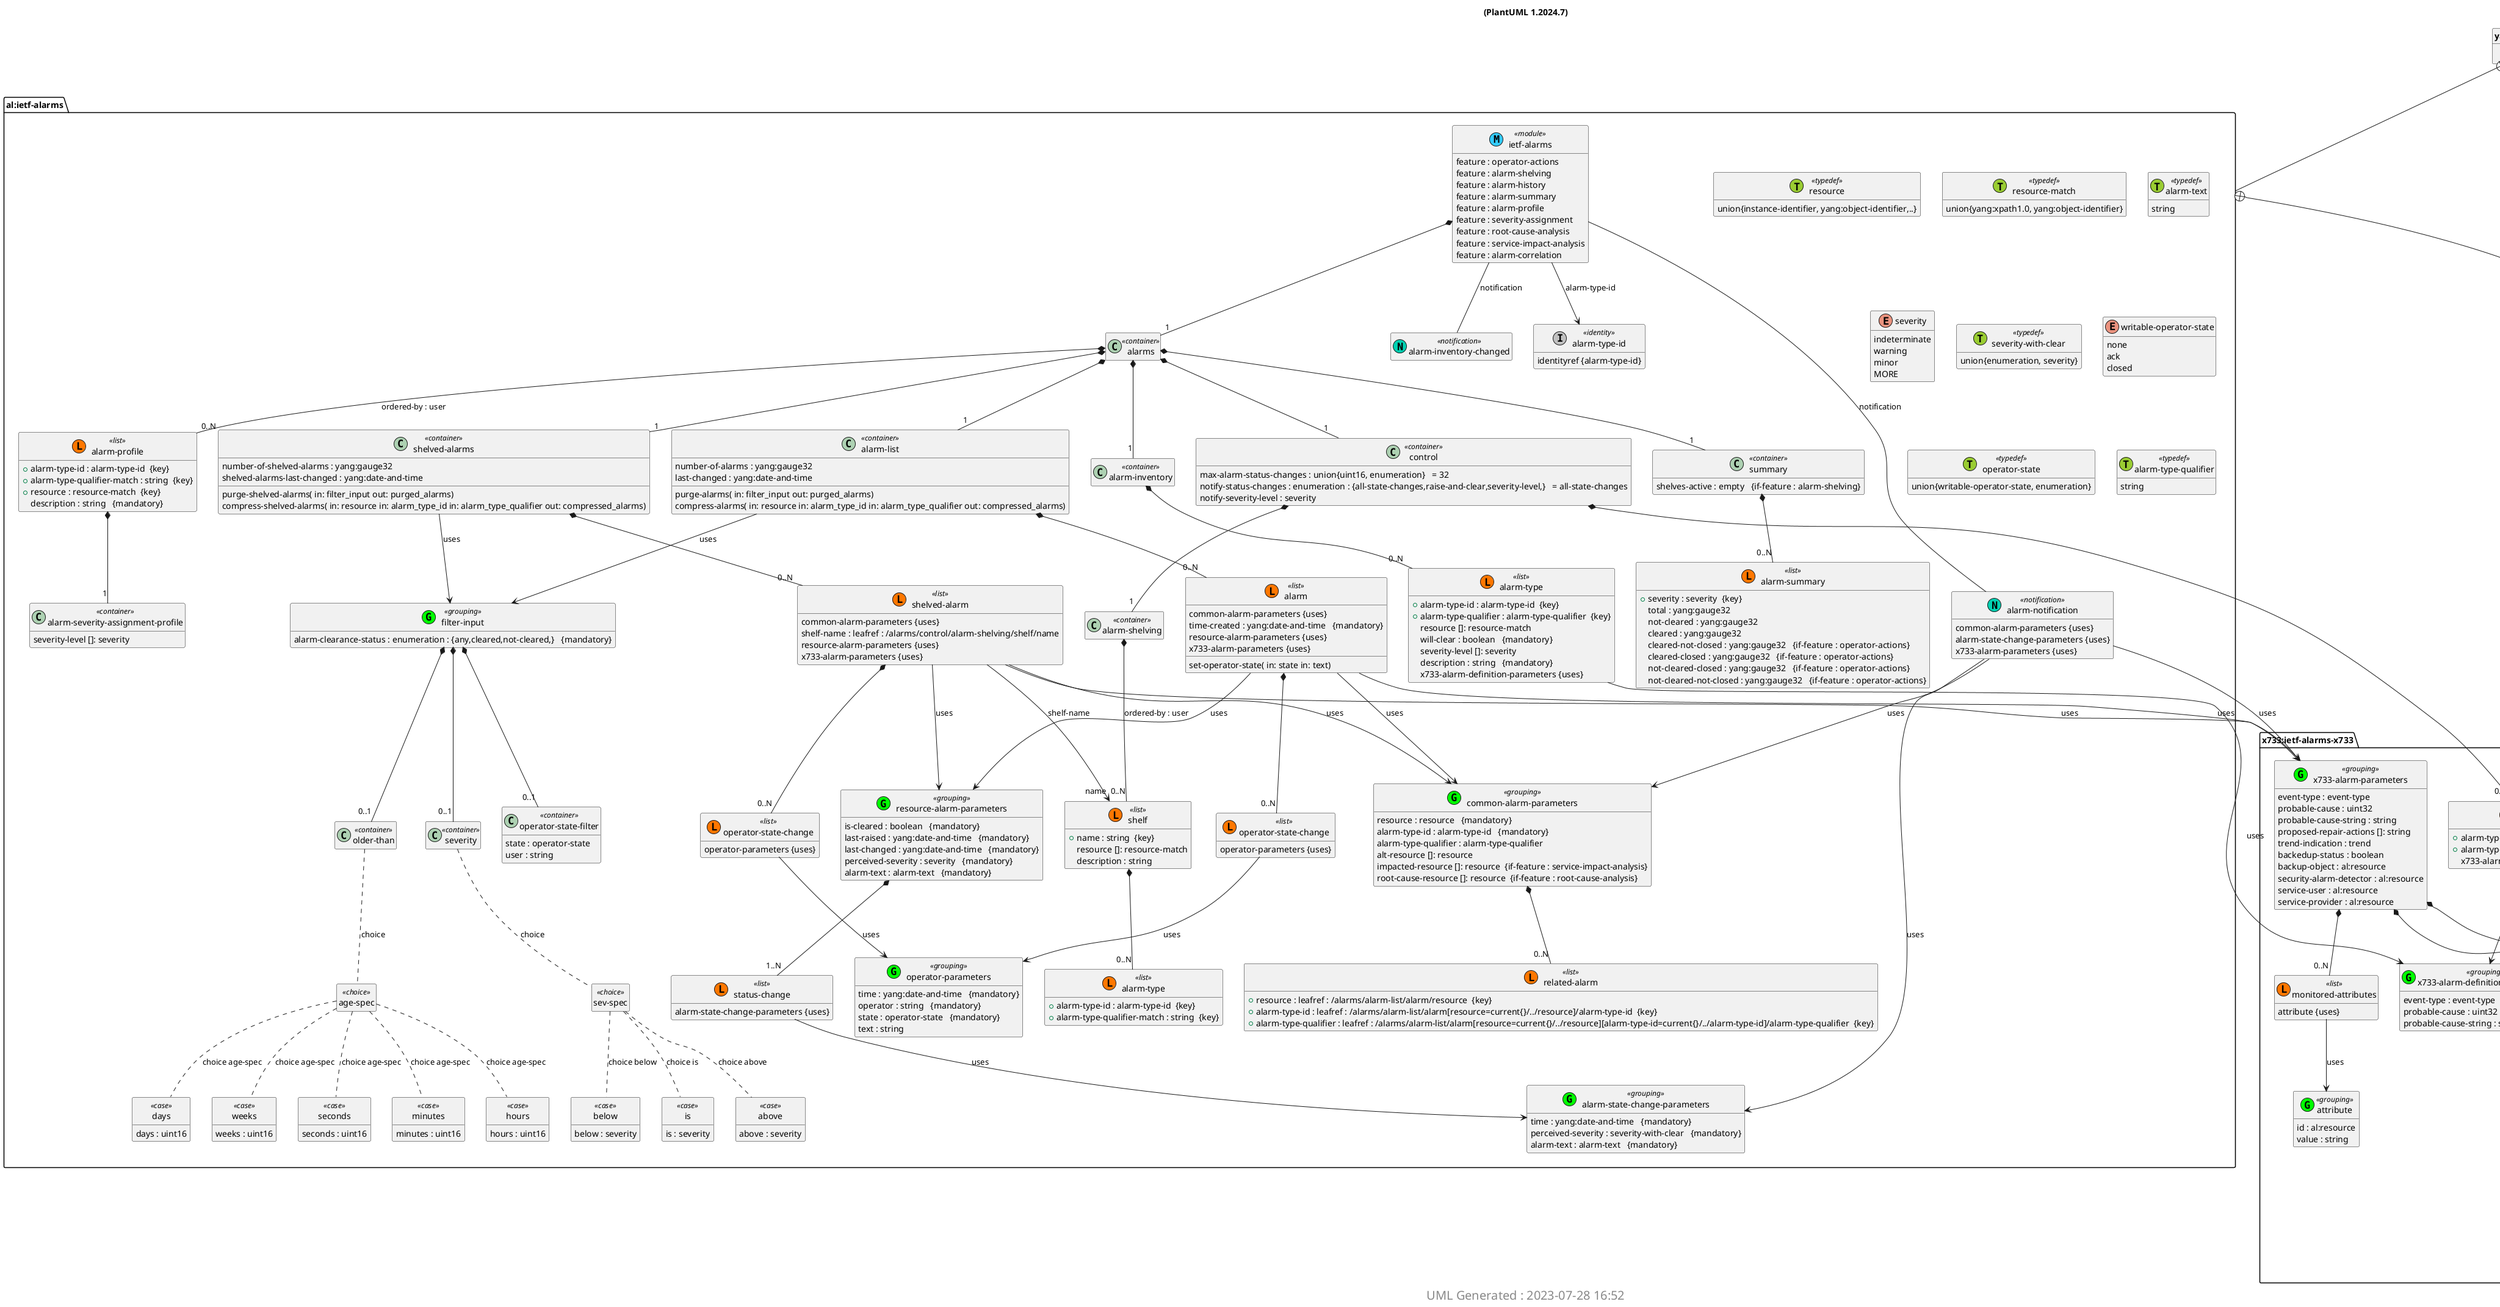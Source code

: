'Download plantuml from http://plantuml.sourceforge.net/ 
'Generate png with java -jar plantuml.jar <file> 
'Output in img/<module>.png 
'If Java spits out memory error increase heap size with java -Xmx1024m  -jar plantuml.jar <file> 
@startuml img/%filename() (PlantUML %version()).png 
hide empty fields 
hide empty methods 
hide <<case>> circle
hide <<augment>> circle
hide <<choice>> circle
hide <<leafref>> stereotype
hide <<leafref>> circle
page 1x1 
Title %filename() (PlantUML %version()) 
package "yang:ietf-yang-types" as yang_ietf_yang_types { 
} 
package "al:ietf-alarms" as al_ietf_alarms { 
} 
package "al:ietf-alarms" as al_ietf_alarms { 
class "ietf-alarms" as ietf_alarms << (M, #33CCFF) module>> 
ietf_alarms : feature : operator-actions 
ietf_alarms : feature : alarm-shelving 
ietf_alarms : feature : alarm-history 
ietf_alarms : feature : alarm-summary 
ietf_alarms : feature : alarm-profile 
ietf_alarms : feature : severity-assignment 
ietf_alarms : feature : root-cause-analysis 
ietf_alarms : feature : service-impact-analysis 
ietf_alarms : feature : alarm-correlation 
class "resource" as resource << (T, YellowGreen) typedef>>
resource : union{instance-identifier, yang:object-identifier,..}
class "resource-match" as resource_match << (T, YellowGreen) typedef>>
resource_match : union{yang:xpath1.0, yang:object-identifier}
class "alarm-text" as alarm_text << (T, YellowGreen) typedef>>
alarm_text : string
enum "severity" as ietf_alarms_I_severity {
indeterminate
warning
minor
MORE
}
class "severity-with-clear" as severity_with_clear << (T, YellowGreen) typedef>>
severity_with_clear : union{enumeration, severity}
enum "writable-operator-state" as ietf_alarms_I_writable_operator_state {
none
ack
closed
}
class "operator-state" as operator_state << (T, YellowGreen) typedef>>
operator_state : union{writable-operator-state, enumeration}
class "alarm-type-id" as alarm_type_id << (T, YellowGreen) typedef>>
alarm_type_id : identityref {alarm-type-id}
class "alarm-type-qualifier" as alarm_type_qualifier << (T, YellowGreen) typedef>>
alarm_type_qualifier : string
class "common-alarm-parameters" as ietf_alarms_I_common_alarm_parameters_grouping <<(G,Lime) grouping>> 
ietf_alarms_I_common_alarm_parameters_grouping : resource : resource   {mandatory}
ietf_alarms_I_common_alarm_parameters_grouping : alarm-type-id : alarm-type-id   {mandatory}
ietf_alarms_I_common_alarm_parameters_grouping : alarm-type-qualifier : alarm-type-qualifier  
ietf_alarms_I_common_alarm_parameters_grouping : alt-resource []: resource 
class "related-alarm" as ietf_alarms_I_common_alarm_parameters_I_related_alarm << (L, #FF7700) list>> 
ietf_alarms_I_common_alarm_parameters_grouping *-- "0..N" ietf_alarms_I_common_alarm_parameters_I_related_alarm 
ietf_alarms_I_common_alarm_parameters_I_related_alarm : +resource : leafref : /alarms/alarm-list/alarm/resource  {key} 
ietf_alarms_I_common_alarm_parameters_I_related_alarm : +alarm-type-id : leafref : /alarms/alarm-list/alarm[resource=current{}/../resource]/alarm-type-id  {key} 
ietf_alarms_I_common_alarm_parameters_I_related_alarm : +alarm-type-qualifier : leafref : /alarms/alarm-list/alarm[resource=current{}/../resource][alarm-type-id=current{}/../alarm-type-id]/alarm-type-qualifier  {key} 
ietf_alarms_I_common_alarm_parameters_grouping : impacted-resource []: resource  {if-feature : service-impact-analysis}
ietf_alarms_I_common_alarm_parameters_grouping : root-cause-resource []: resource  {if-feature : root-cause-analysis}
class "alarm-state-change-parameters" as ietf_alarms_I_alarm_state_change_parameters_grouping <<(G,Lime) grouping>> 
ietf_alarms_I_alarm_state_change_parameters_grouping : time : yang:date-and-time   {mandatory}
ietf_alarms_I_alarm_state_change_parameters_grouping : perceived-severity : severity-with-clear   {mandatory}
ietf_alarms_I_alarm_state_change_parameters_grouping : alarm-text : alarm-text   {mandatory}
class "operator-parameters" as ietf_alarms_I_operator_parameters_grouping <<(G,Lime) grouping>> 
ietf_alarms_I_operator_parameters_grouping : time : yang:date-and-time   {mandatory}
ietf_alarms_I_operator_parameters_grouping : operator : string   {mandatory}
ietf_alarms_I_operator_parameters_grouping : state : operator-state   {mandatory}
ietf_alarms_I_operator_parameters_grouping : text : string  
class "resource-alarm-parameters" as ietf_alarms_I_resource_alarm_parameters_grouping <<(G,Lime) grouping>> 
ietf_alarms_I_resource_alarm_parameters_grouping : is-cleared : boolean   {mandatory}
ietf_alarms_I_resource_alarm_parameters_grouping : last-raised : yang:date-and-time   {mandatory}
ietf_alarms_I_resource_alarm_parameters_grouping : last-changed : yang:date-and-time   {mandatory}
ietf_alarms_I_resource_alarm_parameters_grouping : perceived-severity : severity   {mandatory}
ietf_alarms_I_resource_alarm_parameters_grouping : alarm-text : alarm-text   {mandatory}
class "status-change" as ietf_alarms_I_resource_alarm_parameters_I_status_change << (L, #FF7700) list>> 
ietf_alarms_I_resource_alarm_parameters_grouping *-- "1..N" ietf_alarms_I_resource_alarm_parameters_I_status_change 
ietf_alarms_I_resource_alarm_parameters_I_status_change : alarm-state-change-parameters {uses} 
class "filter-input" as ietf_alarms_I_filter_input_grouping <<(G,Lime) grouping>> 
ietf_alarms_I_filter_input_grouping : alarm-clearance-status : enumeration : {any,cleared,not-cleared,}   {mandatory}
class "older-than" as  ietf_alarms_I_filter_input_I_older_than <<container>> 
ietf_alarms_I_filter_input_grouping *-- "0..1" ietf_alarms_I_filter_input_I_older_than 
class "age-spec" as ietf_alarms_I_filter_input_I_older_than_I_age_spec <<choice>> 
ietf_alarms_I_filter_input_I_older_than .. ietf_alarms_I_filter_input_I_older_than_I_age_spec : choice 
class "seconds" as ietf_alarms_I_filter_input_I_older_than_I_age_spec_I_seconds_case <<case>>
ietf_alarms_I_filter_input_I_older_than_I_age_spec .. ietf_alarms_I_filter_input_I_older_than_I_age_spec_I_seconds_case  : choice age-spec
ietf_alarms_I_filter_input_I_older_than_I_age_spec_I_seconds_case : seconds : uint16  
class "minutes" as ietf_alarms_I_filter_input_I_older_than_I_age_spec_I_minutes_case <<case>>
ietf_alarms_I_filter_input_I_older_than_I_age_spec .. ietf_alarms_I_filter_input_I_older_than_I_age_spec_I_minutes_case  : choice age-spec
ietf_alarms_I_filter_input_I_older_than_I_age_spec_I_minutes_case : minutes : uint16  
class "hours" as ietf_alarms_I_filter_input_I_older_than_I_age_spec_I_hours_case <<case>>
ietf_alarms_I_filter_input_I_older_than_I_age_spec .. ietf_alarms_I_filter_input_I_older_than_I_age_spec_I_hours_case  : choice age-spec
ietf_alarms_I_filter_input_I_older_than_I_age_spec_I_hours_case : hours : uint16  
class "days" as ietf_alarms_I_filter_input_I_older_than_I_age_spec_I_days_case <<case>>
ietf_alarms_I_filter_input_I_older_than_I_age_spec .. ietf_alarms_I_filter_input_I_older_than_I_age_spec_I_days_case  : choice age-spec
ietf_alarms_I_filter_input_I_older_than_I_age_spec_I_days_case : days : uint16  
class "weeks" as ietf_alarms_I_filter_input_I_older_than_I_age_spec_I_weeks_case <<case>>
ietf_alarms_I_filter_input_I_older_than_I_age_spec .. ietf_alarms_I_filter_input_I_older_than_I_age_spec_I_weeks_case  : choice age-spec
ietf_alarms_I_filter_input_I_older_than_I_age_spec_I_weeks_case : weeks : uint16  
class "severity" as  ietf_alarms_I_filter_input_I_severity <<container>> 
ietf_alarms_I_filter_input_grouping *-- "0..1" ietf_alarms_I_filter_input_I_severity 
class "sev-spec" as ietf_alarms_I_filter_input_I_severity_I_sev_spec <<choice>> 
ietf_alarms_I_filter_input_I_severity .. ietf_alarms_I_filter_input_I_severity_I_sev_spec : choice 
class "below" as ietf_alarms_I_filter_input_I_severity_I_sev_spec_I_below_case <<case>> 
ietf_alarms_I_filter_input_I_severity_I_sev_spec .. ietf_alarms_I_filter_input_I_severity_I_sev_spec_I_below_case : choice below
ietf_alarms_I_filter_input_I_severity_I_sev_spec_I_below_case : below : severity  
class "is" as ietf_alarms_I_filter_input_I_severity_I_sev_spec_I_is_case <<case>> 
ietf_alarms_I_filter_input_I_severity_I_sev_spec .. ietf_alarms_I_filter_input_I_severity_I_sev_spec_I_is_case : choice is
ietf_alarms_I_filter_input_I_severity_I_sev_spec_I_is_case : is : severity  
class "above" as ietf_alarms_I_filter_input_I_severity_I_sev_spec_I_above_case <<case>> 
ietf_alarms_I_filter_input_I_severity_I_sev_spec .. ietf_alarms_I_filter_input_I_severity_I_sev_spec_I_above_case : choice above
ietf_alarms_I_filter_input_I_severity_I_sev_spec_I_above_case : above : severity  
class "operator-state-filter" as  ietf_alarms_I_filter_input_I_operator_state_filter <<container>> 
ietf_alarms_I_filter_input_grouping *-- "0..1" ietf_alarms_I_filter_input_I_operator_state_filter 
ietf_alarms_I_filter_input_I_operator_state_filter : state : operator-state  
ietf_alarms_I_filter_input_I_operator_state_filter : user : string  
class "alarms" as  ietf_alarms_I_alarms <<container>> 
ietf_alarms *-- "1" ietf_alarms_I_alarms 
class "control" as  ietf_alarms_I_alarms_I_control <<container>> 
ietf_alarms_I_alarms *-- "1" ietf_alarms_I_alarms_I_control 
ietf_alarms_I_alarms_I_control : max-alarm-status-changes : union{uint16, enumeration}   = 32 
ietf_alarms_I_alarms_I_control : notify-status-changes : enumeration : {all-state-changes,raise-and-clear,severity-level,}   = all-state-changes 
ietf_alarms_I_alarms_I_control : notify-severity-level : severity  
class "alarm-shelving" as  ietf_alarms_I_alarms_I_control_I_alarm_shelving <<container>> 
ietf_alarms_I_alarms_I_control *-- "1" ietf_alarms_I_alarms_I_control_I_alarm_shelving 
class "shelf" as ietf_alarms_I_alarms_I_control_I_alarm_shelving_I_shelf << (L, #FF7700) list>> 
ietf_alarms_I_alarms_I_control_I_alarm_shelving *-- "0..N" ietf_alarms_I_alarms_I_control_I_alarm_shelving_I_shelf : ordered-by : user
ietf_alarms_I_alarms_I_control_I_alarm_shelving_I_shelf : +name : string  {key} 
ietf_alarms_I_alarms_I_control_I_alarm_shelving_I_shelf : resource []: resource-match 
class "alarm-type" as ietf_alarms_I_alarms_I_control_I_alarm_shelving_I_shelf_I_alarm_type << (L, #FF7700) list>> 
ietf_alarms_I_alarms_I_control_I_alarm_shelving_I_shelf *-- "0..N" ietf_alarms_I_alarms_I_control_I_alarm_shelving_I_shelf_I_alarm_type 
ietf_alarms_I_alarms_I_control_I_alarm_shelving_I_shelf_I_alarm_type : +alarm-type-id : alarm-type-id  {key} 
ietf_alarms_I_alarms_I_control_I_alarm_shelving_I_shelf_I_alarm_type : +alarm-type-qualifier-match : string  {key} 
ietf_alarms_I_alarms_I_control_I_alarm_shelving_I_shelf : description : string  
class "alarm-inventory" as  ietf_alarms_I_alarms_I_alarm_inventory <<container>> 
ietf_alarms_I_alarms *-- "1" ietf_alarms_I_alarms_I_alarm_inventory 
class "alarm-type" as ietf_alarms_I_alarms_I_alarm_inventory_I_alarm_type << (L, #FF7700) list>> 
ietf_alarms_I_alarms_I_alarm_inventory *-- "0..N" ietf_alarms_I_alarms_I_alarm_inventory_I_alarm_type 
ietf_alarms_I_alarms_I_alarm_inventory_I_alarm_type : +alarm-type-id : alarm-type-id  {key} 
ietf_alarms_I_alarms_I_alarm_inventory_I_alarm_type : +alarm-type-qualifier : alarm-type-qualifier  {key} 
ietf_alarms_I_alarms_I_alarm_inventory_I_alarm_type : resource []: resource-match 
ietf_alarms_I_alarms_I_alarm_inventory_I_alarm_type : will-clear : boolean   {mandatory}
ietf_alarms_I_alarms_I_alarm_inventory_I_alarm_type : severity-level []: severity 
ietf_alarms_I_alarms_I_alarm_inventory_I_alarm_type : description : string   {mandatory}
class "summary" as  ietf_alarms_I_alarms_I_summary <<container>> 
ietf_alarms_I_alarms *-- "1" ietf_alarms_I_alarms_I_summary 
class "alarm-summary" as ietf_alarms_I_alarms_I_summary_I_alarm_summary << (L, #FF7700) list>> 
ietf_alarms_I_alarms_I_summary *-- "0..N" ietf_alarms_I_alarms_I_summary_I_alarm_summary 
ietf_alarms_I_alarms_I_summary_I_alarm_summary : +severity : severity  {key} 
ietf_alarms_I_alarms_I_summary_I_alarm_summary : total : yang:gauge32  
ietf_alarms_I_alarms_I_summary_I_alarm_summary : not-cleared : yang:gauge32  
ietf_alarms_I_alarms_I_summary_I_alarm_summary : cleared : yang:gauge32  
ietf_alarms_I_alarms_I_summary_I_alarm_summary : cleared-not-closed : yang:gauge32   {if-feature : operator-actions}
ietf_alarms_I_alarms_I_summary_I_alarm_summary : cleared-closed : yang:gauge32   {if-feature : operator-actions}
ietf_alarms_I_alarms_I_summary_I_alarm_summary : not-cleared-closed : yang:gauge32   {if-feature : operator-actions}
ietf_alarms_I_alarms_I_summary_I_alarm_summary : not-cleared-not-closed : yang:gauge32   {if-feature : operator-actions}
ietf_alarms_I_alarms_I_summary : shelves-active : empty   {if-feature : alarm-shelving}
class "alarm-list" as  ietf_alarms_I_alarms_I_alarm_list <<container>> 
ietf_alarms_I_alarms *-- "1" ietf_alarms_I_alarms_I_alarm_list 
ietf_alarms_I_alarms_I_alarm_list : number-of-alarms : yang:gauge32  
ietf_alarms_I_alarms_I_alarm_list : last-changed : yang:date-and-time  
class "alarm" as ietf_alarms_I_alarms_I_alarm_list_I_alarm << (L, #FF7700) list>> 
ietf_alarms_I_alarms_I_alarm_list *-- "0..N" ietf_alarms_I_alarms_I_alarm_list_I_alarm 
ietf_alarms_I_alarms_I_alarm_list_I_alarm : common-alarm-parameters {uses} 
ietf_alarms_I_alarms_I_alarm_list_I_alarm : time-created : yang:date-and-time   {mandatory}
ietf_alarms_I_alarms_I_alarm_list_I_alarm : resource-alarm-parameters {uses} 
class "operator-state-change" as ietf_alarms_I_alarms_I_alarm_list_I_alarm_I_operator_state_change << (L, #FF7700) list>> 
ietf_alarms_I_alarms_I_alarm_list_I_alarm *-- "0..N" ietf_alarms_I_alarms_I_alarm_list_I_alarm_I_operator_state_change 
ietf_alarms_I_alarms_I_alarm_list_I_alarm_I_operator_state_change : operator-parameters {uses} 
ietf_alarms_I_alarms_I_alarm_list_I_alarm : set-operator-state( in: state in: text)
ietf_alarms_I_alarms_I_alarm_list : purge-alarms( in: filter_input out: purged_alarms)
ietf_alarms_I_alarms_I_alarm_list : compress-alarms( in: resource in: alarm_type_id in: alarm_type_qualifier out: compressed_alarms)
class "shelved-alarms" as  ietf_alarms_I_alarms_I_shelved_alarms <<container>> 
ietf_alarms_I_alarms *-- "1" ietf_alarms_I_alarms_I_shelved_alarms 
ietf_alarms_I_alarms_I_shelved_alarms : number-of-shelved-alarms : yang:gauge32  
ietf_alarms_I_alarms_I_shelved_alarms : shelved-alarms-last-changed : yang:date-and-time  
class "shelved-alarm" as ietf_alarms_I_alarms_I_shelved_alarms_I_shelved_alarm << (L, #FF7700) list>> 
ietf_alarms_I_alarms_I_shelved_alarms *-- "0..N" ietf_alarms_I_alarms_I_shelved_alarms_I_shelved_alarm 
ietf_alarms_I_alarms_I_shelved_alarms_I_shelved_alarm : common-alarm-parameters {uses} 
ietf_alarms_I_alarms_I_shelved_alarms_I_shelved_alarm : shelf-name : leafref : /alarms/control/alarm-shelving/shelf/name  
ietf_alarms_I_alarms_I_shelved_alarms_I_shelved_alarm : resource-alarm-parameters {uses} 
class "operator-state-change" as ietf_alarms_I_alarms_I_shelved_alarms_I_shelved_alarm_I_operator_state_change << (L, #FF7700) list>> 
ietf_alarms_I_alarms_I_shelved_alarms_I_shelved_alarm *-- "0..N" ietf_alarms_I_alarms_I_shelved_alarms_I_shelved_alarm_I_operator_state_change 
ietf_alarms_I_alarms_I_shelved_alarms_I_shelved_alarm_I_operator_state_change : operator-parameters {uses} 
ietf_alarms_I_alarms_I_shelved_alarms : purge-shelved-alarms( in: filter_input out: purged_alarms)
ietf_alarms_I_alarms_I_shelved_alarms : compress-shelved-alarms( in: resource in: alarm_type_id in: alarm_type_qualifier out: compressed_alarms)
class "alarm-profile" as ietf_alarms_I_alarms_I_alarm_profile << (L, #FF7700) list>> 
ietf_alarms_I_alarms *-- "0..N" ietf_alarms_I_alarms_I_alarm_profile : ordered-by : user
ietf_alarms_I_alarms_I_alarm_profile : +alarm-type-id : alarm-type-id  {key} 
ietf_alarms_I_alarms_I_alarm_profile : +alarm-type-qualifier-match : string  {key} 
ietf_alarms_I_alarms_I_alarm_profile : +resource : resource-match  {key} 
ietf_alarms_I_alarms_I_alarm_profile : description : string   {mandatory}
class "alarm-severity-assignment-profile" as  ietf_alarms_I_alarms_I_alarm_profile_I_alarm_severity_assignment_profile <<container>> 
ietf_alarms_I_alarms_I_alarm_profile *-- "1" ietf_alarms_I_alarms_I_alarm_profile_I_alarm_severity_assignment_profile 
ietf_alarms_I_alarms_I_alarm_profile_I_alarm_severity_assignment_profile : severity-level []: severity 
class "alarm-notification" as ietf_alarms_I_alarm_notification << (N,#00D1B2) notification>> 
ietf_alarms -- ietf_alarms_I_alarm_notification : notification 
ietf_alarms_I_alarm_notification : common-alarm-parameters {uses} 
ietf_alarms_I_alarm_notification : alarm-state-change-parameters {uses} 
class "alarm-inventory-changed" as ietf_alarms_I_alarm_inventory_changed << (N,#00D1B2) notification>> 
ietf_alarms -- ietf_alarms_I_alarm_inventory_changed : notification 
class "alarm-type-id" as alarm_type_id << (I,Silver) identity>> 
ietf_alarms-->alarm_type_id: alarm-type-id
} 

yang_ietf_yang_types +-- al_ietf_alarms
package "al:ietf-alarms" as al_ietf_alarms { 
} 
package "yang:ietf-yang-types" as yang_ietf_yang_types { 
} 
package "x733:ietf-alarms-x733" as x733_ietf_alarms_x733 { 
} 
package "x733:ietf-alarms-x733" as x733_ietf_alarms_x733 { 
class "ietf-alarms-x733" as ietf_alarms_x733 << (M, #33CCFF) module>> 
ietf_alarms_x733 : feature : configure-x733-mapping 
enum "event-type" as ietf_alarms_x733_I_event_type {
other
communications-alarm
quality-of-service-alarm
MORE
}
enum "trend" as ietf_alarms_x733_I_trend {
less-severe
no-change
more-severe
}
class "value-type" as value_type << (T, YellowGreen) typedef>>
value_type : union{int64, uint64}
class "x733-alarm-parameters" as ietf_alarms_x733_I_x733_alarm_parameters_grouping <<(G,Lime) grouping>> 
ietf_alarms_x733_I_x733_alarm_parameters_grouping : event-type : event-type  
ietf_alarms_x733_I_x733_alarm_parameters_grouping : probable-cause : uint32  
ietf_alarms_x733_I_x733_alarm_parameters_grouping : probable-cause-string : string  
class "threshold-information" as  ietf_alarms_x733_I_x733_alarm_parameters_I_threshold_information <<container>> 
ietf_alarms_x733_I_x733_alarm_parameters_grouping *-- "1" ietf_alarms_x733_I_x733_alarm_parameters_I_threshold_information 
ietf_alarms_x733_I_x733_alarm_parameters_I_threshold_information : triggered-threshold : string  
ietf_alarms_x733_I_x733_alarm_parameters_I_threshold_information : observed-value : value-type  
class "threshold-level" as ietf_alarms_x733_I_x733_alarm_parameters_I_threshold_information_I_threshold_level <<choice>> 
ietf_alarms_x733_I_x733_alarm_parameters_I_threshold_information .. ietf_alarms_x733_I_x733_alarm_parameters_I_threshold_information_I_threshold_level : choice 
class "up" as ietf_alarms_x733_I_x733_alarm_parameters_I_threshold_information_I_threshold_level_I_up_case <<case>>
ietf_alarms_x733_I_x733_alarm_parameters_I_threshold_information_I_threshold_level .. ietf_alarms_x733_I_x733_alarm_parameters_I_threshold_information_I_threshold_level_I_up_case  : choice threshold-level
ietf_alarms_x733_I_x733_alarm_parameters_I_threshold_information_I_threshold_level_I_up_case : up-high : value-type  
ietf_alarms_x733_I_x733_alarm_parameters_I_threshold_information_I_threshold_level_I_up_case : up-low : value-type  
class "down" as ietf_alarms_x733_I_x733_alarm_parameters_I_threshold_information_I_threshold_level_I_down_case <<case>>
ietf_alarms_x733_I_x733_alarm_parameters_I_threshold_information_I_threshold_level .. ietf_alarms_x733_I_x733_alarm_parameters_I_threshold_information_I_threshold_level_I_down_case  : choice threshold-level
ietf_alarms_x733_I_x733_alarm_parameters_I_threshold_information_I_threshold_level_I_down_case : down-low : value-type  
ietf_alarms_x733_I_x733_alarm_parameters_I_threshold_information_I_threshold_level_I_down_case : down-high : value-type  
ietf_alarms_x733_I_x733_alarm_parameters_I_threshold_information : arm-time : yang:date-and-time  
class "monitored-attributes" as ietf_alarms_x733_I_x733_alarm_parameters_I_monitored_attributes << (L, #FF7700) list>> 
ietf_alarms_x733_I_x733_alarm_parameters_grouping *-- "0..N" ietf_alarms_x733_I_x733_alarm_parameters_I_monitored_attributes 
ietf_alarms_x733_I_x733_alarm_parameters_I_monitored_attributes : attribute {uses} 
ietf_alarms_x733_I_x733_alarm_parameters_grouping : proposed-repair-actions []: string 
ietf_alarms_x733_I_x733_alarm_parameters_grouping : trend-indication : trend  
ietf_alarms_x733_I_x733_alarm_parameters_grouping : backedup-status : boolean  
ietf_alarms_x733_I_x733_alarm_parameters_grouping : backup-object : al:resource  
class "additional-information" as ietf_alarms_x733_I_x733_alarm_parameters_I_additional_information << (L, #FF7700) list>> 
ietf_alarms_x733_I_x733_alarm_parameters_grouping *-- "0..N" ietf_alarms_x733_I_x733_alarm_parameters_I_additional_information 
ietf_alarms_x733_I_x733_alarm_parameters_I_additional_information : +identifier : string  {key} 
ietf_alarms_x733_I_x733_alarm_parameters_I_additional_information : significant : boolean  
ietf_alarms_x733_I_x733_alarm_parameters_I_additional_information : information : string  
ietf_alarms_x733_I_x733_alarm_parameters_grouping : security-alarm-detector : al:resource  
ietf_alarms_x733_I_x733_alarm_parameters_grouping : service-user : al:resource  
ietf_alarms_x733_I_x733_alarm_parameters_grouping : service-provider : al:resource  
class "x733-alarm-definition-parameters" as ietf_alarms_x733_I_x733_alarm_definition_parameters_grouping <<(G,Lime) grouping>> 
ietf_alarms_x733_I_x733_alarm_definition_parameters_grouping : event-type : event-type  
ietf_alarms_x733_I_x733_alarm_definition_parameters_grouping : probable-cause : uint32  
ietf_alarms_x733_I_x733_alarm_definition_parameters_grouping : probable-cause-string : string  
class "attribute" as ietf_alarms_x733_I_attribute_grouping <<(G,Lime) grouping>> 
ietf_alarms_x733_I_attribute_grouping : id : al:resource  
ietf_alarms_x733_I_attribute_grouping : value : string  
ietf_alarms_I_alarms_I_alarm_inventory_I_alarm_type : x733-alarm-definition-parameters {uses} 
class "x733-mapping" as ietf_alarms_I_alarms_I_control_I_x733_mapping << (L, #FF7700) list>> 
ietf_alarms_I_alarms_I_control *-- "0..N" ietf_alarms_I_alarms_I_control_I_x733_mapping 
ietf_alarms_I_alarms_I_control_I_x733_mapping : +alarm-type-id : al:alarm-type-id  {key} 
ietf_alarms_I_alarms_I_control_I_x733_mapping : +alarm-type-qualifier-match : string  {key} 
ietf_alarms_I_alarms_I_control_I_x733_mapping : x733-alarm-definition-parameters {uses} 
ietf_alarms_I_alarms_I_alarm_list_I_alarm : x733-alarm-parameters {uses} 
ietf_alarms_I_alarms_I_shelved_alarms_I_shelved_alarm : x733-alarm-parameters {uses} 
ietf_alarms_I_alarm_notification : x733-alarm-parameters {uses} 
} 

al_ietf_alarms +-- x733_ietf_alarms_x733
yang_ietf_yang_types +-- x733_ietf_alarms_x733
ietf_alarms_I_resource_alarm_parameters_I_status_change --> ietf_alarms_I_alarm_state_change_parameters_grouping : uses 
ietf_alarms_I_alarms_I_alarm_list_I_alarm --> ietf_alarms_I_common_alarm_parameters_grouping : uses 
ietf_alarms_I_alarms_I_alarm_list_I_alarm --> ietf_alarms_I_resource_alarm_parameters_grouping : uses 
ietf_alarms_I_alarms_I_alarm_list_I_alarm_I_operator_state_change --> ietf_alarms_I_operator_parameters_grouping : uses 
ietf_alarms_I_alarms_I_alarm_list --> ietf_alarms_I_filter_input_grouping : uses 
ietf_alarms_I_alarms_I_shelved_alarms_I_shelved_alarm --> ietf_alarms_I_common_alarm_parameters_grouping : uses 
ietf_alarms_I_alarms_I_shelved_alarms_I_shelved_alarm --> ietf_alarms_I_resource_alarm_parameters_grouping : uses 
ietf_alarms_I_alarms_I_shelved_alarms_I_shelved_alarm_I_operator_state_change --> ietf_alarms_I_operator_parameters_grouping : uses 
ietf_alarms_I_alarms_I_shelved_alarms --> ietf_alarms_I_filter_input_grouping : uses 
ietf_alarms_I_alarm_notification --> ietf_alarms_I_common_alarm_parameters_grouping : uses 
ietf_alarms_I_alarm_notification --> ietf_alarms_I_alarm_state_change_parameters_grouping : uses 
ietf_alarms_x733_I_x733_alarm_parameters_I_monitored_attributes --> ietf_alarms_x733_I_attribute_grouping : uses 
ietf_alarms_I_alarms_I_alarm_inventory_I_alarm_type --> ietf_alarms_x733_I_x733_alarm_definition_parameters_grouping : uses 
ietf_alarms_I_alarms_I_control_I_x733_mapping --> ietf_alarms_x733_I_x733_alarm_definition_parameters_grouping : uses 
ietf_alarms_I_alarms_I_alarm_list_I_alarm --> ietf_alarms_x733_I_x733_alarm_parameters_grouping : uses 
ietf_alarms_I_alarms_I_shelved_alarms_I_shelved_alarm --> ietf_alarms_x733_I_x733_alarm_parameters_grouping : uses 
ietf_alarms_I_alarm_notification --> ietf_alarms_x733_I_x733_alarm_parameters_grouping : uses 
ietf_alarms_I_alarms_I_shelved_alarms_I_shelved_alarm-->"name"ietf_alarms_I_alarms_I_control_I_alarm_shelving_I_shelf: shelf-name
center footer
 <size:20> UML Generated : 2023-07-28 16:52 </size>
 endfooter 
@enduml 
